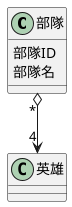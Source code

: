 @startuml

class "部隊" as Entity {
    部隊ID
    部隊名
}

class "英雄" as Hero {
}
Entity "*" o--> "4" Hero

@enduml